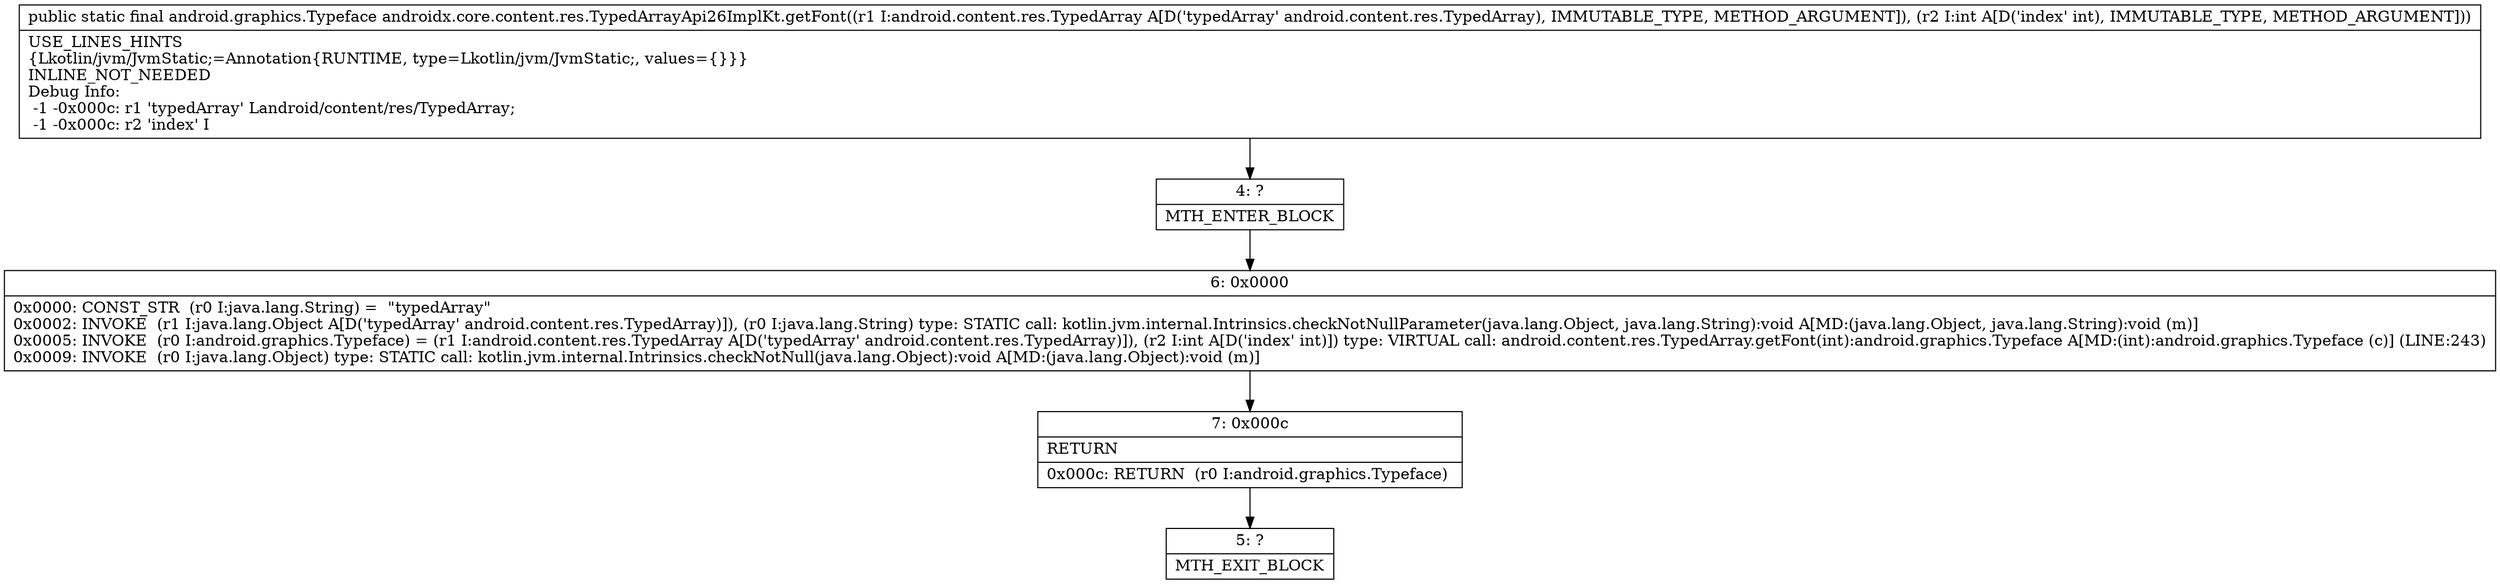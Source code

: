 digraph "CFG forandroidx.core.content.res.TypedArrayApi26ImplKt.getFont(Landroid\/content\/res\/TypedArray;I)Landroid\/graphics\/Typeface;" {
Node_4 [shape=record,label="{4\:\ ?|MTH_ENTER_BLOCK\l}"];
Node_6 [shape=record,label="{6\:\ 0x0000|0x0000: CONST_STR  (r0 I:java.lang.String) =  \"typedArray\" \l0x0002: INVOKE  (r1 I:java.lang.Object A[D('typedArray' android.content.res.TypedArray)]), (r0 I:java.lang.String) type: STATIC call: kotlin.jvm.internal.Intrinsics.checkNotNullParameter(java.lang.Object, java.lang.String):void A[MD:(java.lang.Object, java.lang.String):void (m)]\l0x0005: INVOKE  (r0 I:android.graphics.Typeface) = (r1 I:android.content.res.TypedArray A[D('typedArray' android.content.res.TypedArray)]), (r2 I:int A[D('index' int)]) type: VIRTUAL call: android.content.res.TypedArray.getFont(int):android.graphics.Typeface A[MD:(int):android.graphics.Typeface (c)] (LINE:243)\l0x0009: INVOKE  (r0 I:java.lang.Object) type: STATIC call: kotlin.jvm.internal.Intrinsics.checkNotNull(java.lang.Object):void A[MD:(java.lang.Object):void (m)]\l}"];
Node_7 [shape=record,label="{7\:\ 0x000c|RETURN\l|0x000c: RETURN  (r0 I:android.graphics.Typeface) \l}"];
Node_5 [shape=record,label="{5\:\ ?|MTH_EXIT_BLOCK\l}"];
MethodNode[shape=record,label="{public static final android.graphics.Typeface androidx.core.content.res.TypedArrayApi26ImplKt.getFont((r1 I:android.content.res.TypedArray A[D('typedArray' android.content.res.TypedArray), IMMUTABLE_TYPE, METHOD_ARGUMENT]), (r2 I:int A[D('index' int), IMMUTABLE_TYPE, METHOD_ARGUMENT]))  | USE_LINES_HINTS\l\{Lkotlin\/jvm\/JvmStatic;=Annotation\{RUNTIME, type=Lkotlin\/jvm\/JvmStatic;, values=\{\}\}\}\lINLINE_NOT_NEEDED\lDebug Info:\l  \-1 \-0x000c: r1 'typedArray' Landroid\/content\/res\/TypedArray;\l  \-1 \-0x000c: r2 'index' I\l}"];
MethodNode -> Node_4;Node_4 -> Node_6;
Node_6 -> Node_7;
Node_7 -> Node_5;
}

